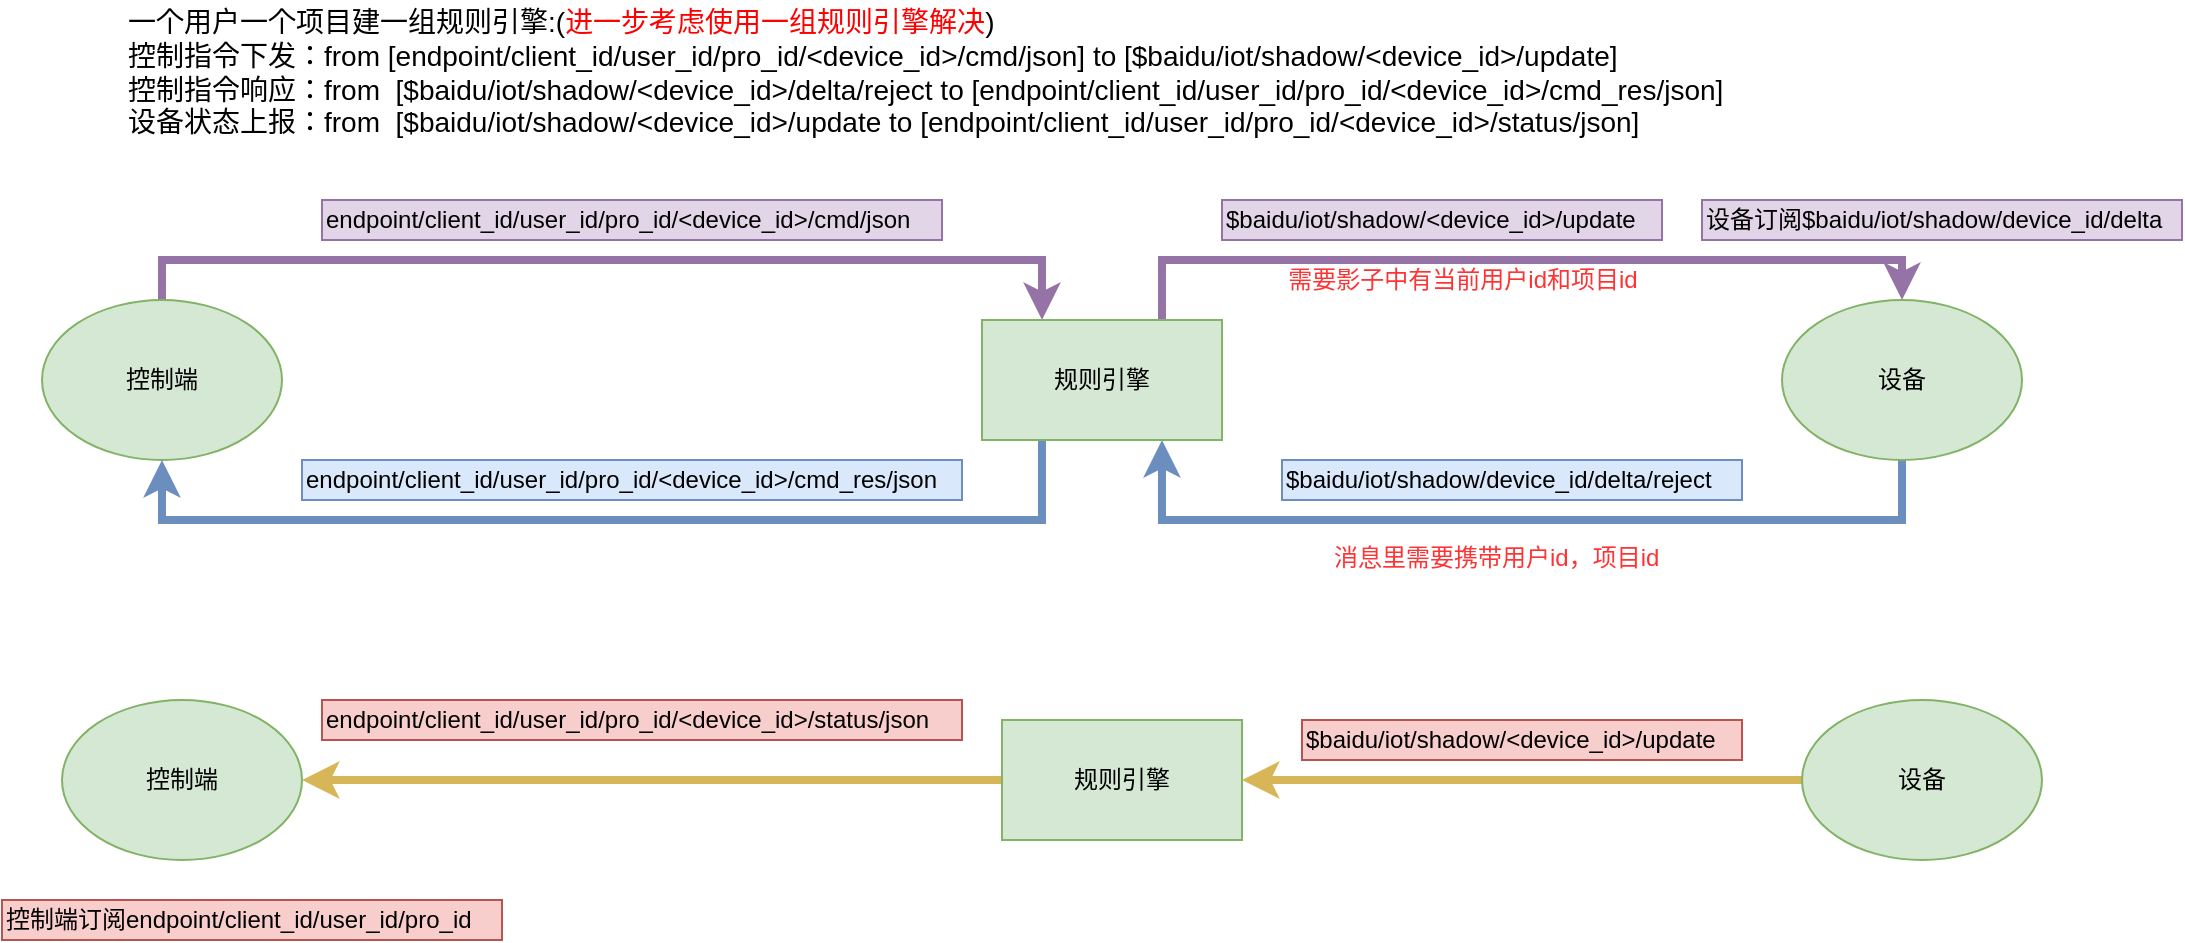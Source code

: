 <mxfile version="11.3.1" type="github" pages="1"><diagram id="oSNV_OeE-grEnj8GVJay" name="Page-1"><mxGraphModel dx="1999" dy="726" grid="1" gridSize="10" guides="1" tooltips="1" connect="1" arrows="1" fold="1" page="1" pageScale="1" pageWidth="827" pageHeight="1169" math="0" shadow="0"><root><mxCell id="0"/><mxCell id="1" parent="0"/><mxCell id="INDP7KYcK6dzvd5vKrnk-13" style="edgeStyle=orthogonalEdgeStyle;rounded=0;orthogonalLoop=1;jettySize=auto;html=1;entryX=0.25;entryY=0;entryDx=0;entryDy=0;fillColor=#e1d5e7;strokeColor=#9673a6;strokeWidth=4;" edge="1" parent="1" source="INDP7KYcK6dzvd5vKrnk-1" target="INDP7KYcK6dzvd5vKrnk-3"><mxGeometry relative="1" as="geometry"><Array as="points"><mxPoint x="-90" y="180"/><mxPoint x="350" y="180"/></Array></mxGeometry></mxCell><mxCell id="INDP7KYcK6dzvd5vKrnk-1" value="控制端" style="ellipse;whiteSpace=wrap;html=1;fillColor=#d5e8d4;strokeColor=#82b366;" vertex="1" parent="1"><mxGeometry x="-150" y="200" width="120" height="80" as="geometry"/></mxCell><mxCell id="INDP7KYcK6dzvd5vKrnk-14" style="edgeStyle=orthogonalEdgeStyle;rounded=0;orthogonalLoop=1;jettySize=auto;html=1;exitX=0.75;exitY=0;exitDx=0;exitDy=0;entryX=0.5;entryY=0;entryDx=0;entryDy=0;fillColor=#e1d5e7;strokeColor=#9673a6;strokeWidth=4;" edge="1" parent="1" source="INDP7KYcK6dzvd5vKrnk-3" target="INDP7KYcK6dzvd5vKrnk-4"><mxGeometry relative="1" as="geometry"/></mxCell><mxCell id="INDP7KYcK6dzvd5vKrnk-20" value="需要影子中有当前用户id和项目id" style="text;html=1;resizable=0;points=[];align=center;verticalAlign=middle;labelBackgroundColor=#ffffff;fontColor=#FF3333;" vertex="1" connectable="0" parent="INDP7KYcK6dzvd5vKrnk-14"><mxGeometry x="-0.467" y="-5" relative="1" as="geometry"><mxPoint x="68" y="5" as="offset"/></mxGeometry></mxCell><mxCell id="INDP7KYcK6dzvd5vKrnk-16" style="edgeStyle=orthogonalEdgeStyle;rounded=0;orthogonalLoop=1;jettySize=auto;html=1;exitX=0.25;exitY=1;exitDx=0;exitDy=0;entryX=0.5;entryY=1;entryDx=0;entryDy=0;strokeWidth=4;fillColor=#dae8fc;strokeColor=#6c8ebf;" edge="1" parent="1" source="INDP7KYcK6dzvd5vKrnk-3" target="INDP7KYcK6dzvd5vKrnk-1"><mxGeometry relative="1" as="geometry"><Array as="points"><mxPoint x="350" y="310"/><mxPoint x="-90" y="310"/></Array></mxGeometry></mxCell><mxCell id="INDP7KYcK6dzvd5vKrnk-3" value="规则引擎" style="rounded=0;whiteSpace=wrap;html=1;fillColor=#d5e8d4;strokeColor=#82b366;" vertex="1" parent="1"><mxGeometry x="320" y="210" width="120" height="60" as="geometry"/></mxCell><mxCell id="INDP7KYcK6dzvd5vKrnk-11" style="edgeStyle=orthogonalEdgeStyle;rounded=0;orthogonalLoop=1;jettySize=auto;html=1;entryX=0.75;entryY=1;entryDx=0;entryDy=0;fillColor=#dae8fc;strokeColor=#6c8ebf;strokeWidth=4;" edge="1" parent="1" source="INDP7KYcK6dzvd5vKrnk-4" target="INDP7KYcK6dzvd5vKrnk-3"><mxGeometry relative="1" as="geometry"><Array as="points"><mxPoint x="780" y="310"/><mxPoint x="410" y="310"/></Array></mxGeometry></mxCell><mxCell id="INDP7KYcK6dzvd5vKrnk-4" value="设备" style="ellipse;whiteSpace=wrap;html=1;fillColor=#d5e8d4;strokeColor=#82b366;" vertex="1" parent="1"><mxGeometry x="720" y="200" width="120" height="80" as="geometry"/></mxCell><mxCell id="INDP7KYcK6dzvd5vKrnk-6" value="endpoint/client_id/user_id/pro_id/&amp;lt;device_id&amp;gt;/cmd/json" style="text;html=1;resizable=0;points=[];autosize=1;align=left;verticalAlign=top;spacingTop=-4;fillColor=#e1d5e7;strokeColor=#9673a6;" vertex="1" parent="1"><mxGeometry x="-10" y="150" width="310" height="20" as="geometry"/></mxCell><mxCell id="INDP7KYcK6dzvd5vKrnk-9" value="$baidu/iot/shadow/&amp;lt;device_id&amp;gt;/update" style="text;html=1;resizable=0;points=[];autosize=1;align=left;verticalAlign=top;spacingTop=-4;fillColor=#e1d5e7;strokeColor=#9673a6;" vertex="1" parent="1"><mxGeometry x="440" y="150" width="220" height="20" as="geometry"/></mxCell><mxCell id="INDP7KYcK6dzvd5vKrnk-10" value="设备订阅$baidu/iot/shadow/device_id/delta" style="text;html=1;resizable=0;points=[];autosize=1;align=left;verticalAlign=top;spacingTop=-4;fillColor=#e1d5e7;strokeColor=#9673a6;" vertex="1" parent="1"><mxGeometry x="680" y="150" width="240" height="20" as="geometry"/></mxCell><mxCell id="INDP7KYcK6dzvd5vKrnk-15" value="$baidu/iot/shadow/device_id/delta/reject" style="text;html=1;resizable=0;points=[];autosize=1;align=left;verticalAlign=top;spacingTop=-4;fillColor=#dae8fc;strokeColor=#6c8ebf;" vertex="1" parent="1"><mxGeometry x="470" y="280" width="230" height="20" as="geometry"/></mxCell><mxCell id="INDP7KYcK6dzvd5vKrnk-19" value="一个用户一个项目建一组规则引擎:(&lt;font color=&quot;#ff0000&quot;&gt;进一步考虑使用一组规则引擎解决&lt;/font&gt;)&lt;br style=&quot;font-size: 14px&quot;&gt;控制指令下发：from [endpoint/client_id/user_id/pro_id/&amp;lt;device_id&amp;gt;/cmd/json] to [$baidu/iot/shadow/&amp;lt;device_id&amp;gt;/update]&lt;br style=&quot;font-size: 14px&quot;&gt;控制指令响应：from&amp;nbsp;&amp;nbsp;[$baidu/iot/shadow/&amp;lt;device_id&amp;gt;/delta/reject to [endpoint/client_id/user_id/pro_id/&amp;lt;device_id&amp;gt;/cmd_res/json]&lt;br style=&quot;font-size: 14px&quot;&gt;设备状态上报：from&amp;nbsp;&amp;nbsp;[$baidu/iot/shadow/&amp;lt;device_id&amp;gt;/update to [endpoint/client_id/user_id/pro_id/&amp;lt;device_id&amp;gt;/status/json]" style="text;html=1;resizable=0;points=[];autosize=1;align=left;verticalAlign=top;spacingTop=-4;fontSize=14;" vertex="1" parent="1"><mxGeometry x="-109" y="50" width="810" height="70" as="geometry"/></mxCell><mxCell id="INDP7KYcK6dzvd5vKrnk-21" value="endpoint/client_id/user_id/pro_id/&amp;lt;device_id&amp;gt;/cmd_res/json" style="text;html=1;resizable=0;points=[];autosize=1;align=left;verticalAlign=top;spacingTop=-4;fillColor=#dae8fc;strokeColor=#6c8ebf;" vertex="1" parent="1"><mxGeometry x="-20" y="280" width="330" height="20" as="geometry"/></mxCell><mxCell id="INDP7KYcK6dzvd5vKrnk-22" value="控制端" style="ellipse;whiteSpace=wrap;html=1;fillColor=#d5e8d4;strokeColor=#82b366;" vertex="1" parent="1"><mxGeometry x="-140" y="400" width="120" height="80" as="geometry"/></mxCell><mxCell id="INDP7KYcK6dzvd5vKrnk-26" value="" style="edgeStyle=orthogonalEdgeStyle;rounded=0;orthogonalLoop=1;jettySize=auto;html=1;strokeWidth=4;fontColor=#FF3333;entryX=1;entryY=0.5;entryDx=0;entryDy=0;fillColor=#fff2cc;strokeColor=#d6b656;" edge="1" parent="1" source="INDP7KYcK6dzvd5vKrnk-23" target="INDP7KYcK6dzvd5vKrnk-22"><mxGeometry relative="1" as="geometry"><mxPoint x="250" y="440" as="targetPoint"/></mxGeometry></mxCell><mxCell id="INDP7KYcK6dzvd5vKrnk-23" value="规则引擎" style="rounded=0;whiteSpace=wrap;html=1;fillColor=#d5e8d4;strokeColor=#82b366;" vertex="1" parent="1"><mxGeometry x="330" y="410" width="120" height="60" as="geometry"/></mxCell><mxCell id="INDP7KYcK6dzvd5vKrnk-27" style="edgeStyle=orthogonalEdgeStyle;rounded=0;orthogonalLoop=1;jettySize=auto;html=1;entryX=1;entryY=0.5;entryDx=0;entryDy=0;strokeWidth=4;fontColor=#FF3333;fillColor=#fff2cc;strokeColor=#d6b656;" edge="1" parent="1" source="INDP7KYcK6dzvd5vKrnk-24" target="INDP7KYcK6dzvd5vKrnk-23"><mxGeometry relative="1" as="geometry"/></mxCell><mxCell id="INDP7KYcK6dzvd5vKrnk-24" value="设备" style="ellipse;whiteSpace=wrap;html=1;fillColor=#d5e8d4;strokeColor=#82b366;" vertex="1" parent="1"><mxGeometry x="730" y="400" width="120" height="80" as="geometry"/></mxCell><mxCell id="INDP7KYcK6dzvd5vKrnk-29" value="$baidu/iot/shadow/&amp;lt;device_id&amp;gt;/update" style="text;html=1;resizable=0;points=[];autosize=1;align=left;verticalAlign=top;spacingTop=-4;fillColor=#f8cecc;strokeColor=#b85450;" vertex="1" parent="1"><mxGeometry x="480" y="410" width="220" height="20" as="geometry"/></mxCell><mxCell id="INDP7KYcK6dzvd5vKrnk-31" value="消息里需要携带用户id，项目id" style="text;html=1;resizable=0;points=[];autosize=1;align=left;verticalAlign=top;spacingTop=-4;fontColor=#FF3333;" vertex="1" parent="1"><mxGeometry x="494" y="319" width="180" height="20" as="geometry"/></mxCell><mxCell id="INDP7KYcK6dzvd5vKrnk-32" value="endpoint/client_id/user_id/pro_id/&amp;lt;device_id&amp;gt;/status/json" style="text;html=1;resizable=0;points=[];autosize=1;align=left;verticalAlign=top;spacingTop=-4;fillColor=#f8cecc;strokeColor=#b85450;" vertex="1" parent="1"><mxGeometry x="-10" y="400" width="320" height="20" as="geometry"/></mxCell><mxCell id="INDP7KYcK6dzvd5vKrnk-34" value="控制端订阅endpoint/client_id/user_id/pro_id" style="text;html=1;resizable=0;points=[];autosize=1;align=left;verticalAlign=top;spacingTop=-4;fillColor=#f8cecc;strokeColor=#b85450;" vertex="1" parent="1"><mxGeometry x="-170" y="500" width="250" height="20" as="geometry"/></mxCell></root></mxGraphModel></diagram></mxfile>